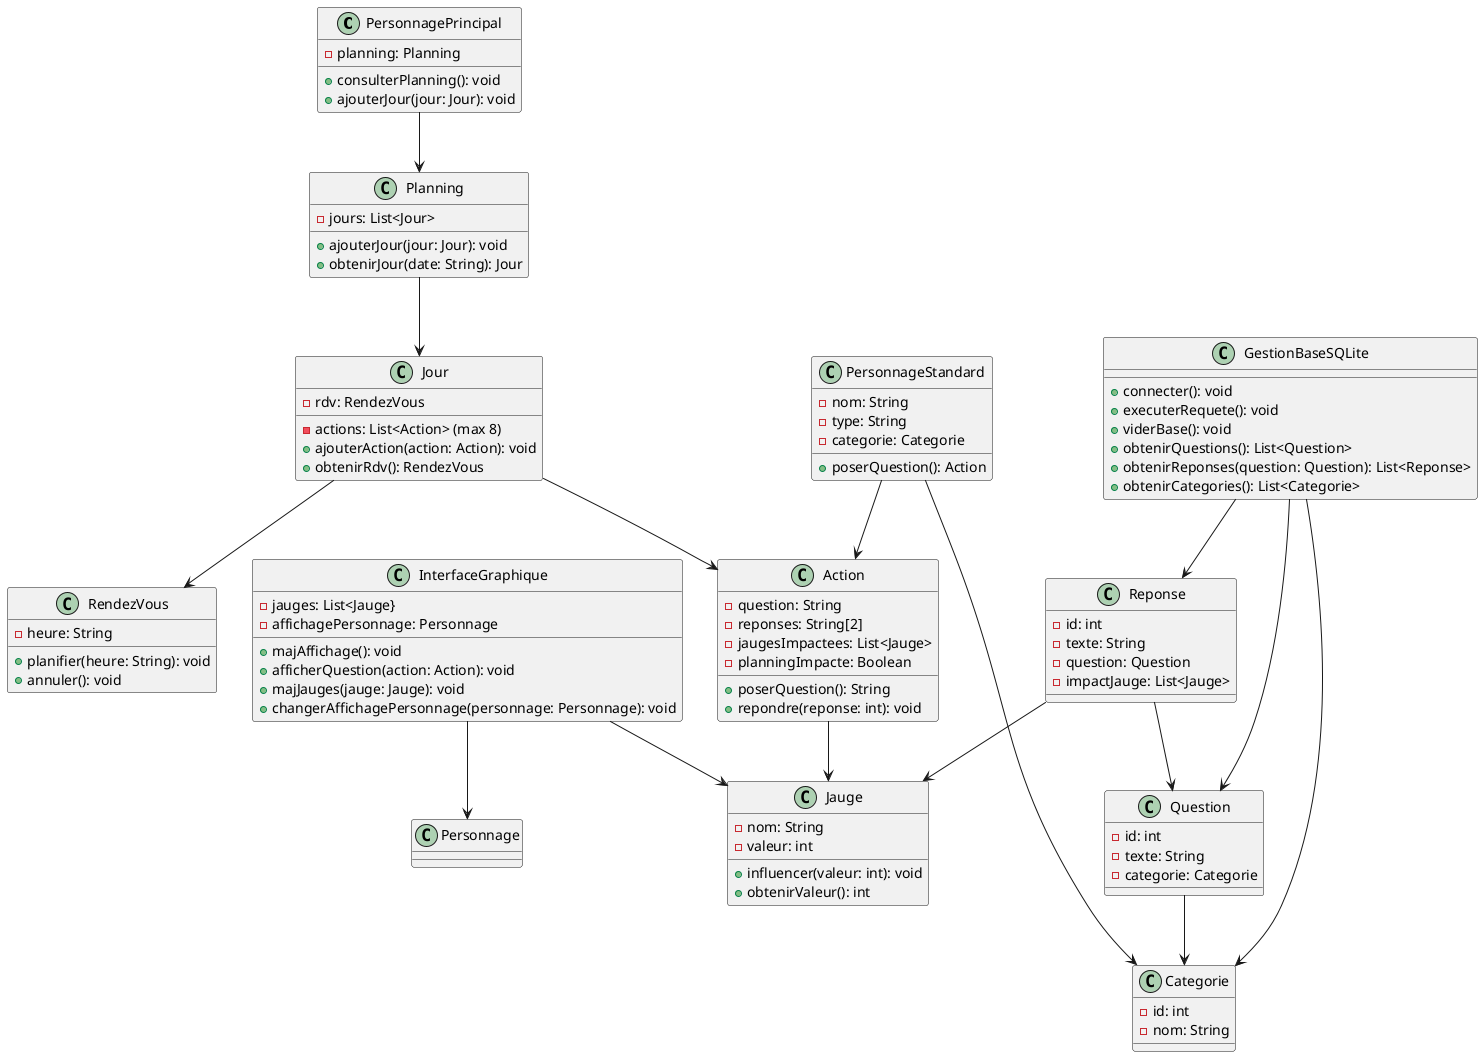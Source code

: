 @startuml

class PersonnagePrincipal {
    - planning: Planning
    + consulterPlanning(): void
    + ajouterJour(jour: Jour): void
}

class PersonnageStandard {
    - nom: String
    - type: String
    - categorie: Categorie
    + poserQuestion(): Action
}

class Planning {
    - jours: List<Jour>
    + ajouterJour(jour: Jour): void
    + obtenirJour(date: String): Jour
}

class Jour {
    - rdv: RendezVous
    - actions: List<Action> (max 8)
    + ajouterAction(action: Action): void
    + obtenirRdv(): RendezVous
}

class RendezVous {
    - heure: String
    + planifier(heure: String): void
    + annuler(): void
}

class Action {
    - question: String
    - reponses: String[2]
    - jaugesImpactees: List<Jauge>
    - planningImpacte: Boolean
    + poserQuestion(): String
    + repondre(reponse: int): void
}

class Jauge {
    - nom: String
    - valeur: int
    + influencer(valeur: int): void
    + obtenirValeur(): int
}

class InterfaceGraphique {
    - jauges: List<Jauge}
    - affichagePersonnage: Personnage
    + majAffichage(): void
    + afficherQuestion(action: Action): void
    + majJauges(jauge: Jauge): void
    + changerAffichagePersonnage(personnage: Personnage): void
}

class GestionBaseSQLite {
    + connecter(): void
    + executerRequete(): void
    + viderBase(): void
    + obtenirQuestions(): List<Question>
    + obtenirReponses(question: Question): List<Reponse>
    + obtenirCategories(): List<Categorie>
}

class Question {
    - id: int
    - texte: String
    - categorie: Categorie
}

class Reponse {
    - id: int
    - texte: String
    - question: Question
    - impactJauge: List<Jauge>
}

class Categorie {
    - id: int
    - nom: String
}

PersonnagePrincipal --> Planning
PersonnageStandard --> Action
PersonnageStandard --> Categorie
Planning --> Jour
Jour --> Action
Jour --> RendezVous
Action --> Jauge
InterfaceGraphique --> Jauge
InterfaceGraphique --> Personnage

GestionBaseSQLite --> Question
GestionBaseSQLite --> Reponse
GestionBaseSQLite --> Categorie

Question --> Categorie
Reponse --> Question
Reponse --> Jauge

@enduml
